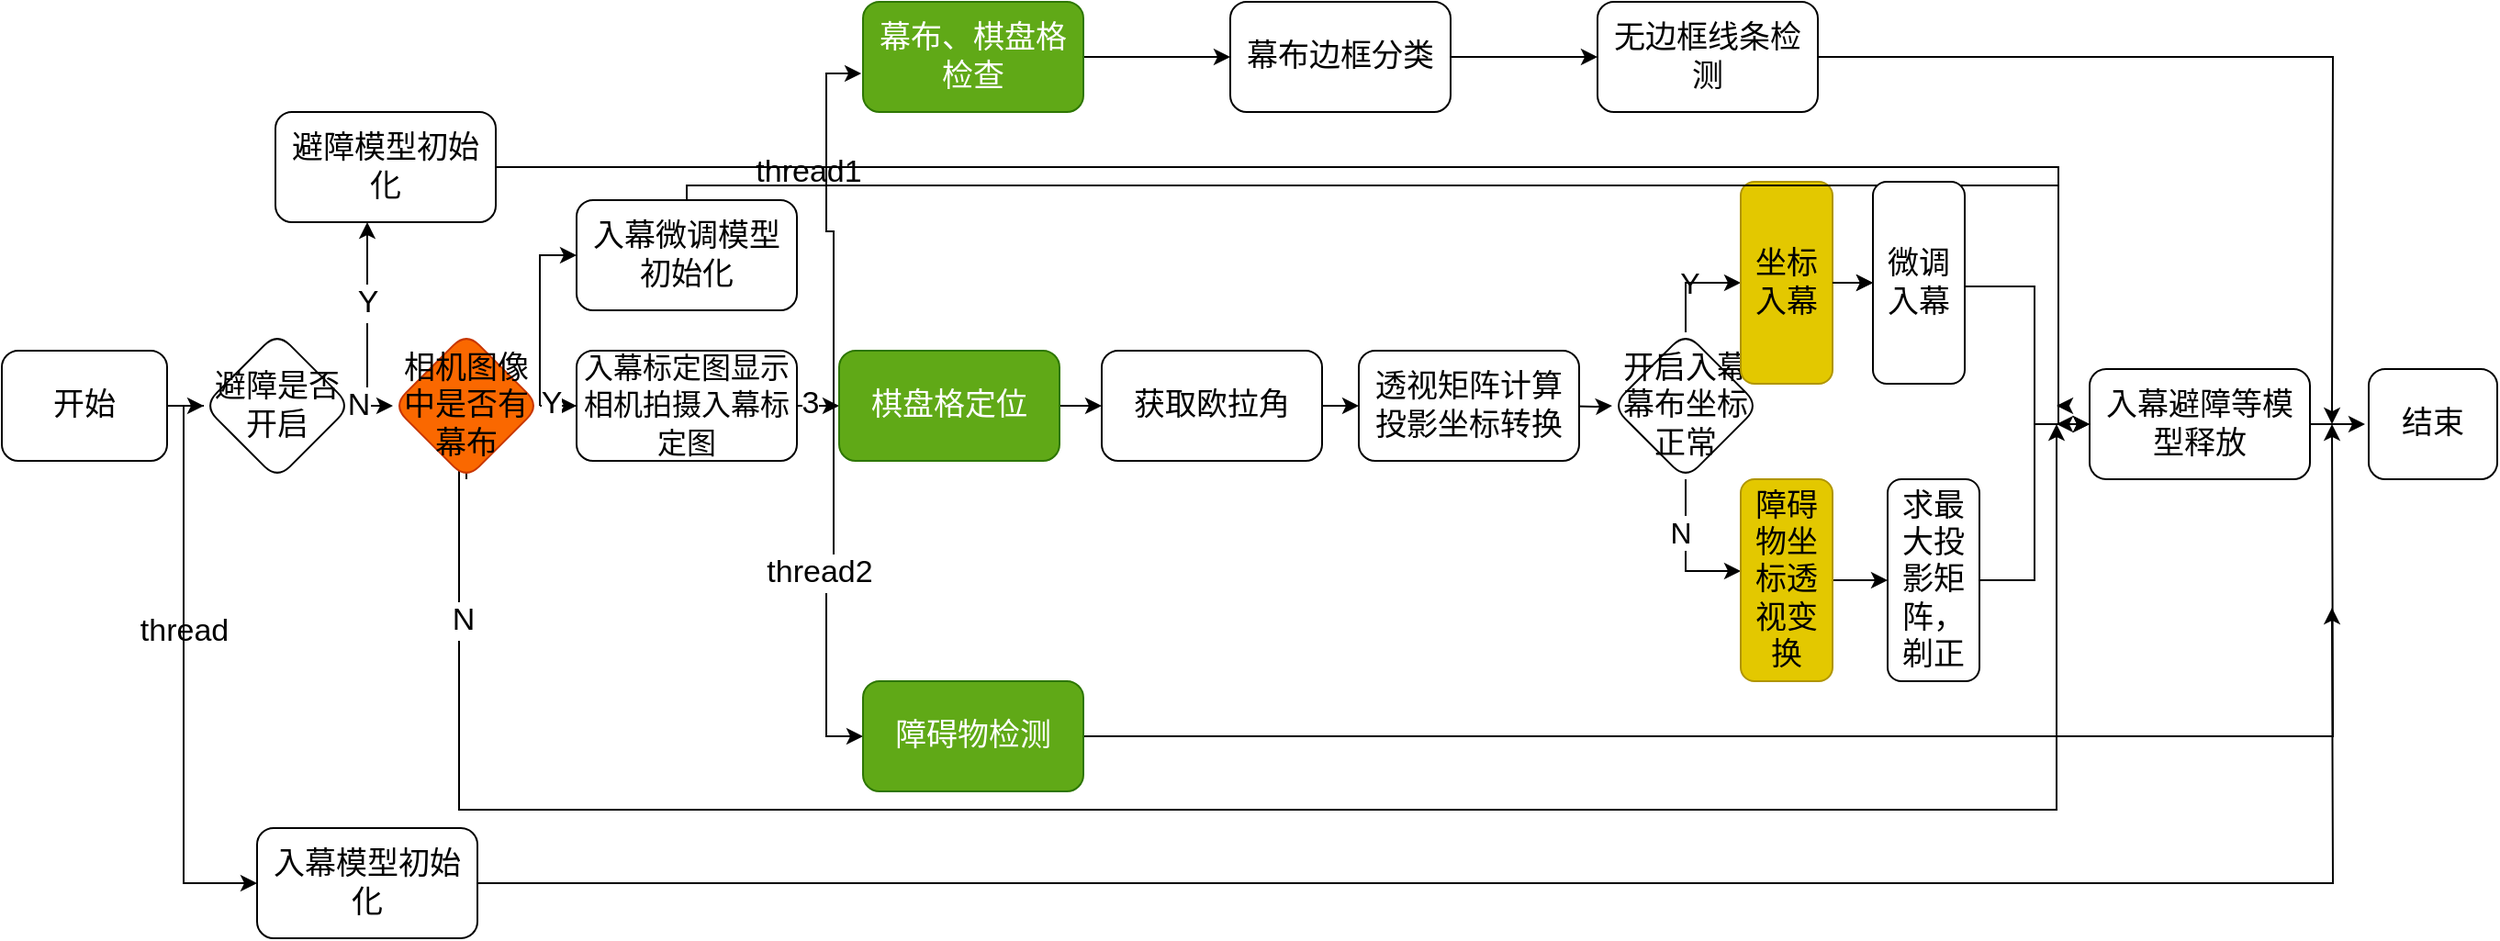 <mxfile version="28.0.6">
  <diagram name="第 1 页" id="eUOdUabtTJqjUHIHZATa">
    <mxGraphModel dx="1428" dy="743" grid="1" gridSize="10" guides="1" tooltips="1" connect="1" arrows="1" fold="1" page="1" pageScale="1" pageWidth="827" pageHeight="1169" math="0" shadow="0">
      <root>
        <mxCell id="0" />
        <mxCell id="1" parent="0" />
        <mxCell id="50aGyaner4wVHb0yDlN_-3" value="" style="edgeStyle=orthogonalEdgeStyle;rounded=0;orthogonalLoop=1;jettySize=auto;html=1;fontSize=17;" edge="1" parent="1" source="50aGyaner4wVHb0yDlN_-1" target="50aGyaner4wVHb0yDlN_-2">
          <mxGeometry relative="1" as="geometry" />
        </mxCell>
        <mxCell id="50aGyaner4wVHb0yDlN_-74" style="edgeStyle=orthogonalEdgeStyle;rounded=0;orthogonalLoop=1;jettySize=auto;html=1;exitX=1;exitY=0.5;exitDx=0;exitDy=0;entryX=0;entryY=0.5;entryDx=0;entryDy=0;fontSize=17;" edge="1" parent="1" source="50aGyaner4wVHb0yDlN_-1" target="50aGyaner4wVHb0yDlN_-70">
          <mxGeometry relative="1" as="geometry">
            <Array as="points">
              <mxPoint x="230" y="300" />
              <mxPoint x="230" y="560" />
            </Array>
          </mxGeometry>
        </mxCell>
        <mxCell id="50aGyaner4wVHb0yDlN_-1" value="开始" style="rounded=1;whiteSpace=wrap;html=1;fontSize=17;" vertex="1" parent="1">
          <mxGeometry x="131" y="270" width="90" height="60" as="geometry" />
        </mxCell>
        <mxCell id="50aGyaner4wVHb0yDlN_-5" value="" style="edgeStyle=orthogonalEdgeStyle;rounded=0;orthogonalLoop=1;jettySize=auto;html=1;fontSize=17;" edge="1" parent="1" source="50aGyaner4wVHb0yDlN_-2" target="50aGyaner4wVHb0yDlN_-4">
          <mxGeometry relative="1" as="geometry" />
        </mxCell>
        <mxCell id="50aGyaner4wVHb0yDlN_-76" value="" style="edgeStyle=orthogonalEdgeStyle;rounded=0;orthogonalLoop=1;jettySize=auto;html=1;fontSize=17;" edge="1" parent="1" source="50aGyaner4wVHb0yDlN_-2" target="50aGyaner4wVHb0yDlN_-75">
          <mxGeometry relative="1" as="geometry">
            <Array as="points">
              <mxPoint x="330" y="300" />
            </Array>
          </mxGeometry>
        </mxCell>
        <mxCell id="50aGyaner4wVHb0yDlN_-79" value="Y" style="edgeLabel;html=1;align=center;verticalAlign=middle;resizable=0;points=[];fontSize=17;" vertex="1" connectable="0" parent="50aGyaner4wVHb0yDlN_-76">
          <mxGeometry x="0.189" relative="1" as="geometry">
            <mxPoint as="offset" />
          </mxGeometry>
        </mxCell>
        <mxCell id="50aGyaner4wVHb0yDlN_-80" value="N" style="edgeLabel;html=1;align=center;verticalAlign=middle;resizable=0;points=[];fontSize=17;" vertex="1" connectable="0" parent="50aGyaner4wVHb0yDlN_-76">
          <mxGeometry x="-0.924" relative="1" as="geometry">
            <mxPoint as="offset" />
          </mxGeometry>
        </mxCell>
        <mxCell id="50aGyaner4wVHb0yDlN_-2" value="避障是否开启" style="rhombus;whiteSpace=wrap;html=1;rounded=1;fontSize=17;" vertex="1" parent="1">
          <mxGeometry x="241" y="260" width="80" height="80" as="geometry" />
        </mxCell>
        <mxCell id="50aGyaner4wVHb0yDlN_-25" style="edgeStyle=orthogonalEdgeStyle;rounded=0;orthogonalLoop=1;jettySize=auto;html=1;fontSize=17;" edge="1" parent="1" source="50aGyaner4wVHb0yDlN_-4" target="50aGyaner4wVHb0yDlN_-10">
          <mxGeometry relative="1" as="geometry" />
        </mxCell>
        <mxCell id="50aGyaner4wVHb0yDlN_-78" value="Y" style="edgeLabel;html=1;align=center;verticalAlign=middle;resizable=0;points=[];fontSize=17;" vertex="1" connectable="0" parent="50aGyaner4wVHb0yDlN_-25">
          <mxGeometry x="0.533" y="1" relative="1" as="geometry">
            <mxPoint as="offset" />
          </mxGeometry>
        </mxCell>
        <mxCell id="50aGyaner4wVHb0yDlN_-72" style="edgeStyle=orthogonalEdgeStyle;rounded=0;orthogonalLoop=1;jettySize=auto;html=1;exitX=0.5;exitY=1;exitDx=0;exitDy=0;fontSize=17;" edge="1" parent="1" source="50aGyaner4wVHb0yDlN_-4">
          <mxGeometry relative="1" as="geometry">
            <mxPoint x="1250" y="310" as="targetPoint" />
            <mxPoint x="384" y="370" as="sourcePoint" />
            <Array as="points">
              <mxPoint x="384" y="330" />
              <mxPoint x="380" y="330" />
              <mxPoint x="380" y="520" />
              <mxPoint x="1250" y="520" />
            </Array>
          </mxGeometry>
        </mxCell>
        <mxCell id="50aGyaner4wVHb0yDlN_-73" value="N" style="edgeLabel;html=1;align=center;verticalAlign=middle;resizable=0;points=[];fontSize=17;" vertex="1" connectable="0" parent="50aGyaner4wVHb0yDlN_-72">
          <mxGeometry x="-0.843" y="2" relative="1" as="geometry">
            <mxPoint as="offset" />
          </mxGeometry>
        </mxCell>
        <mxCell id="50aGyaner4wVHb0yDlN_-83" style="edgeStyle=orthogonalEdgeStyle;rounded=0;orthogonalLoop=1;jettySize=auto;html=1;entryX=0;entryY=0.5;entryDx=0;entryDy=0;fontSize=17;" edge="1" parent="1" source="50aGyaner4wVHb0yDlN_-4" target="50aGyaner4wVHb0yDlN_-82">
          <mxGeometry relative="1" as="geometry">
            <Array as="points">
              <mxPoint x="424" y="218" />
            </Array>
          </mxGeometry>
        </mxCell>
        <mxCell id="50aGyaner4wVHb0yDlN_-4" value="相机图像中是否有幕布" style="rhombus;whiteSpace=wrap;html=1;rounded=1;fontSize=17;fillColor=#fa6800;fontColor=#000000;strokeColor=#C73500;" vertex="1" parent="1">
          <mxGeometry x="344" y="260" width="80" height="80" as="geometry" />
        </mxCell>
        <mxCell id="50aGyaner4wVHb0yDlN_-18" value="" style="edgeStyle=orthogonalEdgeStyle;rounded=0;orthogonalLoop=1;jettySize=auto;html=1;fontSize=17;" edge="1" parent="1" source="50aGyaner4wVHb0yDlN_-10" target="50aGyaner4wVHb0yDlN_-17">
          <mxGeometry relative="1" as="geometry" />
        </mxCell>
        <mxCell id="50aGyaner4wVHb0yDlN_-64" style="edgeStyle=orthogonalEdgeStyle;rounded=0;orthogonalLoop=1;jettySize=auto;html=1;exitX=1;exitY=0.5;exitDx=0;exitDy=0;entryX=0;entryY=0.5;entryDx=0;entryDy=0;fontSize=17;" edge="1" parent="1" source="50aGyaner4wVHb0yDlN_-10" target="50aGyaner4wVHb0yDlN_-56">
          <mxGeometry relative="1" as="geometry" />
        </mxCell>
        <mxCell id="50aGyaner4wVHb0yDlN_-67" value="thread2" style="edgeLabel;html=1;align=center;verticalAlign=middle;resizable=0;points=[];fontSize=17;" vertex="1" connectable="0" parent="50aGyaner4wVHb0yDlN_-64">
          <mxGeometry x="0.027" y="-4" relative="1" as="geometry">
            <mxPoint as="offset" />
          </mxGeometry>
        </mxCell>
        <mxCell id="50aGyaner4wVHb0yDlN_-10" value="&lt;font style=&quot;font-size: 16px;&quot;&gt;入幕标定图显示&lt;/font&gt;&lt;div&gt;&lt;font style=&quot;font-size: 16px;&quot;&gt;相机拍摄入幕标定图&lt;/font&gt;&lt;/div&gt;" style="whiteSpace=wrap;html=1;rounded=1;fontSize=17;" vertex="1" parent="1">
          <mxGeometry x="444" y="270" width="120" height="60" as="geometry" />
        </mxCell>
        <mxCell id="50aGyaner4wVHb0yDlN_-20" value="" style="edgeStyle=orthogonalEdgeStyle;rounded=0;orthogonalLoop=1;jettySize=auto;html=1;fontSize=17;" edge="1" parent="1" source="50aGyaner4wVHb0yDlN_-17" target="50aGyaner4wVHb0yDlN_-19">
          <mxGeometry relative="1" as="geometry" />
        </mxCell>
        <mxCell id="50aGyaner4wVHb0yDlN_-17" value="棋盘格定位" style="whiteSpace=wrap;html=1;rounded=1;fontSize=17;fillColor=#60a917;fontColor=#ffffff;strokeColor=#2D7600;" vertex="1" parent="1">
          <mxGeometry x="587" y="270" width="120" height="60" as="geometry" />
        </mxCell>
        <mxCell id="50aGyaner4wVHb0yDlN_-22" value="" style="edgeStyle=orthogonalEdgeStyle;rounded=0;orthogonalLoop=1;jettySize=auto;html=1;fontSize=17;" edge="1" parent="1" source="50aGyaner4wVHb0yDlN_-19">
          <mxGeometry relative="1" as="geometry">
            <mxPoint x="870" y="300" as="targetPoint" />
          </mxGeometry>
        </mxCell>
        <mxCell id="50aGyaner4wVHb0yDlN_-19" value="获取欧拉角" style="whiteSpace=wrap;html=1;rounded=1;fontSize=17;" vertex="1" parent="1">
          <mxGeometry x="730" y="270" width="120" height="60" as="geometry" />
        </mxCell>
        <mxCell id="50aGyaner4wVHb0yDlN_-27" value="" style="edgeStyle=orthogonalEdgeStyle;rounded=0;orthogonalLoop=1;jettySize=auto;html=1;fontSize=17;" edge="1" parent="1" target="50aGyaner4wVHb0yDlN_-26">
          <mxGeometry relative="1" as="geometry">
            <mxPoint x="978" y="300" as="sourcePoint" />
          </mxGeometry>
        </mxCell>
        <mxCell id="50aGyaner4wVHb0yDlN_-23" value="透视矩阵计算&lt;div&gt;投影坐标转换&lt;/div&gt;" style="whiteSpace=wrap;html=1;rounded=1;fontSize=17;" vertex="1" parent="1">
          <mxGeometry x="870" y="270" width="120" height="60" as="geometry" />
        </mxCell>
        <mxCell id="50aGyaner4wVHb0yDlN_-41" style="edgeStyle=orthogonalEdgeStyle;rounded=0;orthogonalLoop=1;jettySize=auto;html=1;fontSize=17;" edge="1" parent="1" source="50aGyaner4wVHb0yDlN_-26" target="50aGyaner4wVHb0yDlN_-38">
          <mxGeometry relative="1" as="geometry">
            <mxPoint x="1048" y="350" as="sourcePoint" />
            <Array as="points">
              <mxPoint x="1048" y="390" />
            </Array>
          </mxGeometry>
        </mxCell>
        <mxCell id="50aGyaner4wVHb0yDlN_-88" value="&lt;font style=&quot;font-size: 16px;&quot;&gt;N&lt;/font&gt;" style="edgeLabel;html=1;align=center;verticalAlign=middle;resizable=0;points=[];" vertex="1" connectable="0" parent="50aGyaner4wVHb0yDlN_-41">
          <mxGeometry x="-0.275" y="-3" relative="1" as="geometry">
            <mxPoint as="offset" />
          </mxGeometry>
        </mxCell>
        <mxCell id="50aGyaner4wVHb0yDlN_-53" style="edgeStyle=orthogonalEdgeStyle;rounded=0;orthogonalLoop=1;jettySize=auto;html=1;entryX=0;entryY=0.5;entryDx=0;entryDy=0;exitX=0.5;exitY=0;exitDx=0;exitDy=0;fontSize=17;" edge="1" parent="1" source="50aGyaner4wVHb0yDlN_-26" target="50aGyaner4wVHb0yDlN_-37">
          <mxGeometry relative="1" as="geometry" />
        </mxCell>
        <mxCell id="50aGyaner4wVHb0yDlN_-26" value="开启入幕&lt;div&gt;幕布坐标正常&lt;/div&gt;" style="rhombus;whiteSpace=wrap;html=1;rounded=1;fontSize=17;" vertex="1" parent="1">
          <mxGeometry x="1008" y="260" width="80" height="80" as="geometry" />
        </mxCell>
        <mxCell id="50aGyaner4wVHb0yDlN_-45" style="edgeStyle=orthogonalEdgeStyle;rounded=0;orthogonalLoop=1;jettySize=auto;html=1;fontSize=17;" edge="1" parent="1" source="50aGyaner4wVHb0yDlN_-89" target="50aGyaner4wVHb0yDlN_-43">
          <mxGeometry relative="1" as="geometry">
            <Array as="points">
              <mxPoint x="1238" y="235" />
              <mxPoint x="1238" y="310" />
            </Array>
          </mxGeometry>
        </mxCell>
        <mxCell id="50aGyaner4wVHb0yDlN_-90" value="" style="edgeStyle=orthogonalEdgeStyle;rounded=0;orthogonalLoop=1;jettySize=auto;html=1;" edge="1" parent="1" source="50aGyaner4wVHb0yDlN_-37" target="50aGyaner4wVHb0yDlN_-89">
          <mxGeometry relative="1" as="geometry" />
        </mxCell>
        <mxCell id="50aGyaner4wVHb0yDlN_-37" value="坐标&lt;br&gt;&lt;div&gt;入&lt;span style=&quot;background-color: transparent; color: light-dark(rgb(0, 0, 0), rgb(237, 237, 237));&quot;&gt;幕&lt;/span&gt;&lt;/div&gt;" style="rounded=1;whiteSpace=wrap;html=1;fontSize=17;fillColor=#e3c800;strokeColor=#B09500;fontColor=#000000;" vertex="1" parent="1">
          <mxGeometry x="1078" y="178" width="50" height="110" as="geometry" />
        </mxCell>
        <mxCell id="50aGyaner4wVHb0yDlN_-40" value="" style="edgeStyle=orthogonalEdgeStyle;rounded=0;orthogonalLoop=1;jettySize=auto;html=1;fontSize=17;" edge="1" parent="1" source="50aGyaner4wVHb0yDlN_-38" target="50aGyaner4wVHb0yDlN_-39">
          <mxGeometry relative="1" as="geometry" />
        </mxCell>
        <mxCell id="50aGyaner4wVHb0yDlN_-38" value="障碍物坐标透视变换" style="rounded=1;whiteSpace=wrap;html=1;fontSize=17;fillColor=#e3c800;fontColor=#000000;strokeColor=#B09500;" vertex="1" parent="1">
          <mxGeometry x="1078" y="340" width="50" height="110" as="geometry" />
        </mxCell>
        <mxCell id="50aGyaner4wVHb0yDlN_-44" value="" style="edgeStyle=orthogonalEdgeStyle;rounded=0;orthogonalLoop=1;jettySize=auto;html=1;fontSize=17;" edge="1" parent="1" source="50aGyaner4wVHb0yDlN_-39" target="50aGyaner4wVHb0yDlN_-43">
          <mxGeometry relative="1" as="geometry" />
        </mxCell>
        <mxCell id="50aGyaner4wVHb0yDlN_-39" value="求最大投影矩阵，剃正" style="rounded=1;whiteSpace=wrap;html=1;fontSize=17;" vertex="1" parent="1">
          <mxGeometry x="1158" y="340" width="50" height="110" as="geometry" />
        </mxCell>
        <mxCell id="50aGyaner4wVHb0yDlN_-47" value="" style="edgeStyle=orthogonalEdgeStyle;rounded=0;orthogonalLoop=1;jettySize=auto;html=1;fontSize=17;" edge="1" parent="1" source="50aGyaner4wVHb0yDlN_-43">
          <mxGeometry relative="1" as="geometry">
            <mxPoint x="1418" y="310" as="targetPoint" />
          </mxGeometry>
        </mxCell>
        <mxCell id="50aGyaner4wVHb0yDlN_-43" value="入幕避障等模型释放" style="whiteSpace=wrap;html=1;rounded=1;fontSize=17;" vertex="1" parent="1">
          <mxGeometry x="1268" y="280" width="120" height="60" as="geometry" />
        </mxCell>
        <mxCell id="50aGyaner4wVHb0yDlN_-46" value="结束" style="whiteSpace=wrap;html=1;rounded=1;fontSize=17;" vertex="1" parent="1">
          <mxGeometry x="1420" y="280" width="70" height="60" as="geometry" />
        </mxCell>
        <mxCell id="50aGyaner4wVHb0yDlN_-65" style="edgeStyle=orthogonalEdgeStyle;rounded=0;orthogonalLoop=1;jettySize=auto;html=1;fontSize=17;" edge="1" parent="1" source="50aGyaner4wVHb0yDlN_-56">
          <mxGeometry relative="1" as="geometry">
            <mxPoint x="1400" y="310" as="targetPoint" />
          </mxGeometry>
        </mxCell>
        <mxCell id="50aGyaner4wVHb0yDlN_-56" value="障碍物检测" style="rounded=1;whiteSpace=wrap;html=1;fontSize=17;fillColor=#60a917;fontColor=#ffffff;strokeColor=#2D7600;" vertex="1" parent="1">
          <mxGeometry x="600" y="450" width="120" height="60" as="geometry" />
        </mxCell>
        <mxCell id="50aGyaner4wVHb0yDlN_-59" value="" style="edgeStyle=orthogonalEdgeStyle;rounded=0;orthogonalLoop=1;jettySize=auto;html=1;fontSize=17;" edge="1" parent="1" source="50aGyaner4wVHb0yDlN_-57" target="50aGyaner4wVHb0yDlN_-58">
          <mxGeometry relative="1" as="geometry" />
        </mxCell>
        <mxCell id="50aGyaner4wVHb0yDlN_-57" value="幕布、棋盘格检查" style="rounded=1;whiteSpace=wrap;html=1;fontSize=17;fillColor=#60a917;fontColor=#ffffff;strokeColor=#2D7600;" vertex="1" parent="1">
          <mxGeometry x="600" y="80" width="120" height="60" as="geometry" />
        </mxCell>
        <mxCell id="50aGyaner4wVHb0yDlN_-61" value="" style="edgeStyle=orthogonalEdgeStyle;rounded=0;orthogonalLoop=1;jettySize=auto;html=1;fontSize=17;" edge="1" parent="1" source="50aGyaner4wVHb0yDlN_-58" target="50aGyaner4wVHb0yDlN_-60">
          <mxGeometry relative="1" as="geometry" />
        </mxCell>
        <mxCell id="50aGyaner4wVHb0yDlN_-58" value="幕布边框分类" style="whiteSpace=wrap;html=1;rounded=1;fontSize=17;" vertex="1" parent="1">
          <mxGeometry x="800" y="80" width="120" height="60" as="geometry" />
        </mxCell>
        <mxCell id="50aGyaner4wVHb0yDlN_-62" style="edgeStyle=orthogonalEdgeStyle;rounded=0;orthogonalLoop=1;jettySize=auto;html=1;fontSize=17;" edge="1" parent="1" source="50aGyaner4wVHb0yDlN_-60">
          <mxGeometry relative="1" as="geometry">
            <mxPoint x="1400" y="310" as="targetPoint" />
          </mxGeometry>
        </mxCell>
        <mxCell id="50aGyaner4wVHb0yDlN_-60" value="无边框线条检测" style="whiteSpace=wrap;html=1;rounded=1;fontSize=17;" vertex="1" parent="1">
          <mxGeometry x="1000" y="80" width="120" height="60" as="geometry" />
        </mxCell>
        <mxCell id="50aGyaner4wVHb0yDlN_-63" style="edgeStyle=orthogonalEdgeStyle;rounded=0;orthogonalLoop=1;jettySize=auto;html=1;entryX=-0.008;entryY=0.65;entryDx=0;entryDy=0;entryPerimeter=0;fontSize=17;" edge="1" parent="1" source="50aGyaner4wVHb0yDlN_-10" target="50aGyaner4wVHb0yDlN_-57">
          <mxGeometry relative="1" as="geometry" />
        </mxCell>
        <mxCell id="50aGyaner4wVHb0yDlN_-68" value="3" style="edgeLabel;html=1;align=center;verticalAlign=middle;resizable=0;points=[];fontSize=17;" vertex="1" connectable="0" parent="50aGyaner4wVHb0yDlN_-63">
          <mxGeometry x="-0.938" y="1" relative="1" as="geometry">
            <mxPoint as="offset" />
          </mxGeometry>
        </mxCell>
        <mxCell id="50aGyaner4wVHb0yDlN_-66" value="thread1" style="text;html=1;align=center;verticalAlign=middle;resizable=0;points=[];autosize=1;strokeColor=none;fillColor=none;fontSize=17;" vertex="1" parent="1">
          <mxGeometry x="530" y="158" width="80" height="30" as="geometry" />
        </mxCell>
        <mxCell id="50aGyaner4wVHb0yDlN_-71" style="edgeStyle=orthogonalEdgeStyle;rounded=0;orthogonalLoop=1;jettySize=auto;html=1;fontSize=17;" edge="1" parent="1" source="50aGyaner4wVHb0yDlN_-70">
          <mxGeometry relative="1" as="geometry">
            <mxPoint x="1400" y="410" as="targetPoint" />
          </mxGeometry>
        </mxCell>
        <mxCell id="50aGyaner4wVHb0yDlN_-70" value="入幕模型初始化" style="rounded=1;whiteSpace=wrap;html=1;fontSize=17;" vertex="1" parent="1">
          <mxGeometry x="270" y="530" width="120" height="60" as="geometry" />
        </mxCell>
        <mxCell id="50aGyaner4wVHb0yDlN_-77" style="edgeStyle=orthogonalEdgeStyle;rounded=0;orthogonalLoop=1;jettySize=auto;html=1;fontSize=17;" edge="1" parent="1" source="50aGyaner4wVHb0yDlN_-75">
          <mxGeometry relative="1" as="geometry">
            <mxPoint x="1250" y="310" as="targetPoint" />
            <Array as="points">
              <mxPoint x="1251" y="170" />
            </Array>
          </mxGeometry>
        </mxCell>
        <mxCell id="50aGyaner4wVHb0yDlN_-75" value="避障模型初始化" style="whiteSpace=wrap;html=1;fontSize=17;rounded=1;" vertex="1" parent="1">
          <mxGeometry x="280" y="140" width="120" height="60" as="geometry" />
        </mxCell>
        <mxCell id="50aGyaner4wVHb0yDlN_-81" value="thread" style="text;html=1;align=center;verticalAlign=middle;resizable=0;points=[];autosize=1;strokeColor=none;fillColor=none;fontSize=17;" vertex="1" parent="1">
          <mxGeometry x="195" y="408" width="70" height="30" as="geometry" />
        </mxCell>
        <mxCell id="50aGyaner4wVHb0yDlN_-84" style="edgeStyle=orthogonalEdgeStyle;rounded=0;orthogonalLoop=1;jettySize=auto;html=1;fontSize=17;" edge="1" parent="1" source="50aGyaner4wVHb0yDlN_-82">
          <mxGeometry relative="1" as="geometry">
            <mxPoint x="1250" y="300" as="targetPoint" />
            <Array as="points">
              <mxPoint x="504" y="180" />
              <mxPoint x="1251" y="180" />
            </Array>
          </mxGeometry>
        </mxCell>
        <mxCell id="50aGyaner4wVHb0yDlN_-82" value="入幕微调模型初始化" style="rounded=1;whiteSpace=wrap;html=1;fontSize=17;" vertex="1" parent="1">
          <mxGeometry x="444" y="188" width="120" height="60" as="geometry" />
        </mxCell>
        <mxCell id="50aGyaner4wVHb0yDlN_-87" value="&lt;font style=&quot;font-size: 16px;&quot;&gt;Y&lt;/font&gt;" style="text;html=1;align=center;verticalAlign=middle;resizable=0;points=[];autosize=1;strokeColor=none;fillColor=none;" vertex="1" parent="1">
          <mxGeometry x="1035" y="218" width="30" height="30" as="geometry" />
        </mxCell>
        <mxCell id="50aGyaner4wVHb0yDlN_-91" value="" style="edgeStyle=orthogonalEdgeStyle;rounded=0;orthogonalLoop=1;jettySize=auto;html=1;fontSize=17;" edge="1" parent="1" source="50aGyaner4wVHb0yDlN_-37" target="50aGyaner4wVHb0yDlN_-89">
          <mxGeometry relative="1" as="geometry">
            <mxPoint x="1128" y="235" as="sourcePoint" />
            <mxPoint x="1268" y="310" as="targetPoint" />
            <Array as="points" />
          </mxGeometry>
        </mxCell>
        <mxCell id="50aGyaner4wVHb0yDlN_-89" value="微调入幕" style="rounded=1;whiteSpace=wrap;html=1;fontSize=17;" vertex="1" parent="1">
          <mxGeometry x="1150" y="178" width="50" height="110" as="geometry" />
        </mxCell>
      </root>
    </mxGraphModel>
  </diagram>
</mxfile>
